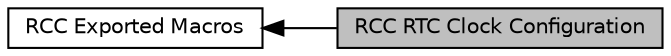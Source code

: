 digraph "RCC RTC Clock Configuration"
{
  edge [fontname="Helvetica",fontsize="10",labelfontname="Helvetica",labelfontsize="10"];
  node [fontname="Helvetica",fontsize="10",shape=box];
  rankdir=LR;
  Node1 [label="RCC RTC Clock Configuration",height=0.2,width=0.4,color="black", fillcolor="grey75", style="filled", fontcolor="black",tooltip=" "];
  Node2 [label="RCC Exported Macros",height=0.2,width=0.4,color="black", fillcolor="white", style="filled",URL="$group__RCC__Exported__Macros.html",tooltip=" "];
  Node2->Node1 [shape=plaintext, dir="back", style="solid"];
}

